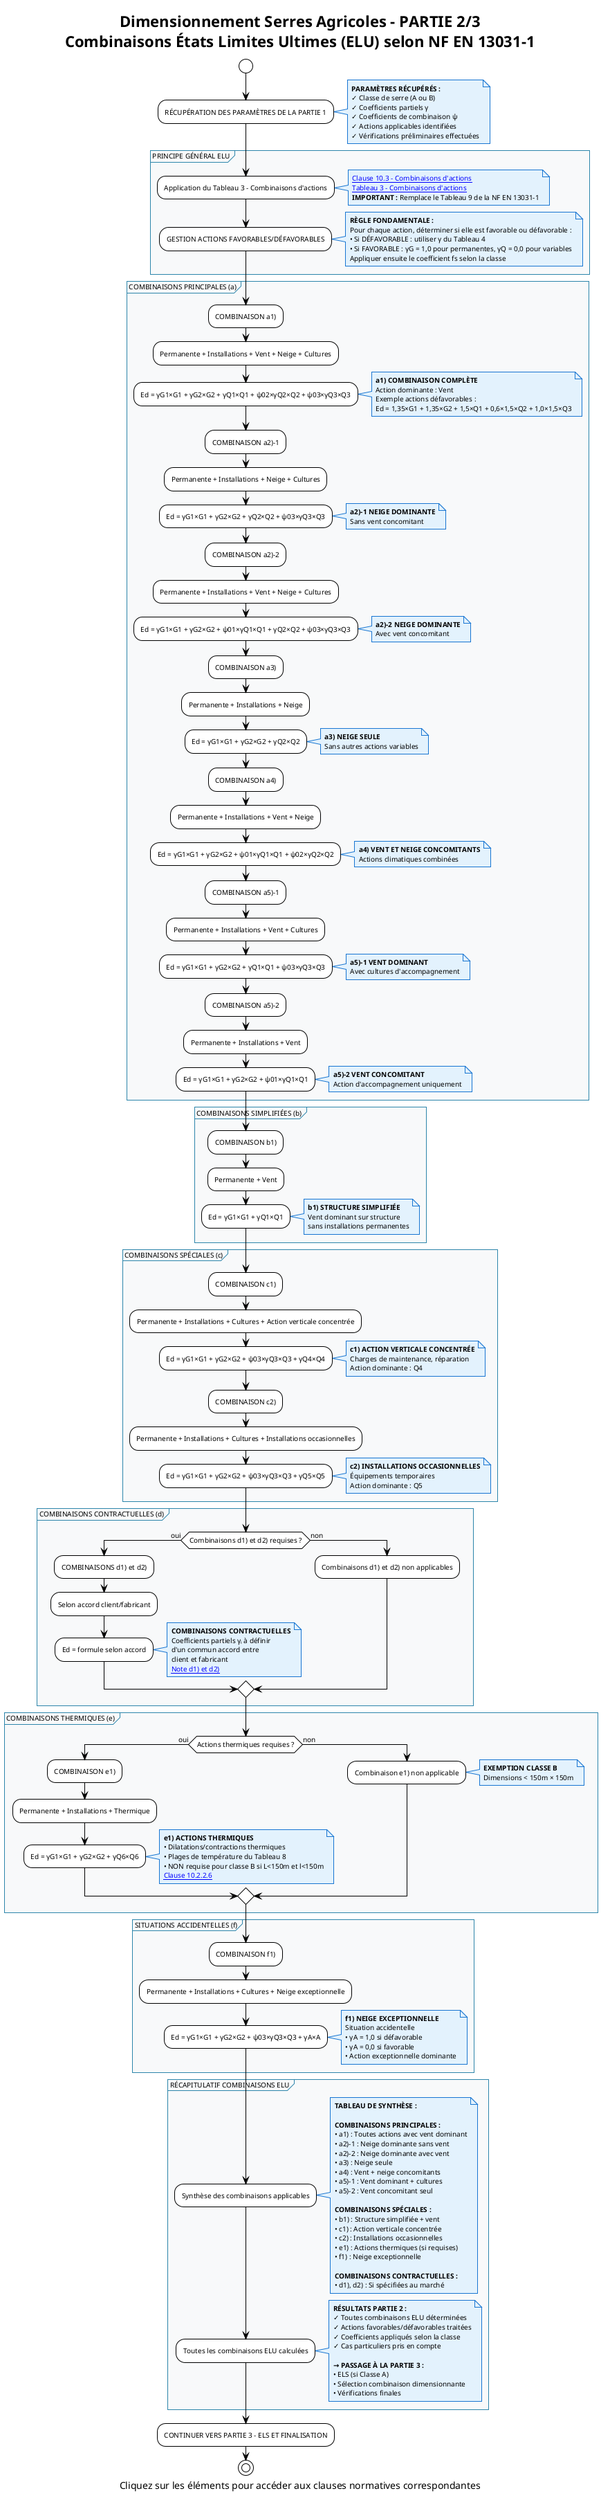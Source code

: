 @startuml

!theme plain
skinparam backgroundColor #FFFFFF
skinparam defaultFontSize 10
skinparam packageStyle rectangle
skinparam partition {
    BorderColor #2E86AB
    BackgroundColor #F8F9FA
}
skinparam note {
    BackgroundColor #E3F2FD
    BorderColor #1976D2
}

title Dimensionnement Serres Agricoles - PARTIE 2/3\nCombinaisons États Limites Ultimes (ELU) selon NF EN 13031-1
caption Cliquez sur les éléments pour accéder aux clauses normatives correspondantes

start

:RÉCUPÉRATION DES PARAMÈTRES DE LA PARTIE 1;
note right
**PARAMÈTRES RÉCUPÉRÉS :**
✓ Classe de serre (A ou B)
✓ Coefficients partiels γ
✓ Coefficients de combinaison ψ
✓ Actions applicables identifiées
✓ Vérifications préliminaires effectuées
end note

partition "PRINCIPE GÉNÉRAL ELU"  {
    :Application du Tableau 3 - Combinaisons d'actions;
    note right
    [[https://www.norme-en13031.fr/clause-10.3 Clause 10.3 - Combinaisons d'actions]]
    [[https://www.norme-en13031.fr/tableau-3 Tableau 3 - Combinaisons d'actions]]
    **IMPORTANT :** Remplace le Tableau 9 de la NF EN 13031-1
    end note
    
    :GESTION ACTIONS FAVORABLES/DÉFAVORABLES;
    note right
    **RÈGLE FONDAMENTALE :**
    Pour chaque action, déterminer si elle est favorable ou défavorable :
    • Si DÉFAVORABLE : utiliser γ du Tableau 4
    • Si FAVORABLE : γG = 1,0 pour permanentes, γQ = 0,0 pour variables
    Appliquer ensuite le coefficient fs selon la classe
    end note
}

partition "COMBINAISONS PRINCIPALES (a)" {
    :COMBINAISON a1);
    :Permanente + Installations + Vent + Neige + Cultures;
    :Ed = γG1×G1 + γG2×G2 + γQ1×Q1 + ψ02×γQ2×Q2 + ψ03×γQ3×Q3;
    note right
    **a1) COMBINAISON COMPLÈTE**
    Action dominante : Vent
    Exemple actions défavorables :
    Ed = 1,35×G1 + 1,35×G2 + 1,5×Q1 + 0,6×1,5×Q2 + 1,0×1,5×Q3
    end note
    
    :COMBINAISON a2)-1;
    :Permanente + Installations + Neige + Cultures;
    :Ed = γG1×G1 + γG2×G2 + γQ2×Q2 + ψ03×γQ3×Q3;
    note right
    **a2)-1 NEIGE DOMINANTE**
    Sans vent concomitant
    end note
    
    :COMBINAISON a2)-2;
    :Permanente + Installations + Vent + Neige + Cultures;
    :Ed = γG1×G1 + γG2×G2 + ψ01×γQ1×Q1 + γQ2×Q2 + ψ03×γQ3×Q3;
    note right
    **a2)-2 NEIGE DOMINANTE**
    Avec vent concomitant
    end note
    
    :COMBINAISON a3);
    :Permanente + Installations + Neige;
    :Ed = γG1×G1 + γG2×G2 + γQ2×Q2;
    note right
    **a3) NEIGE SEULE**
    Sans autres actions variables
    end note
    
    :COMBINAISON a4);
    :Permanente + Installations + Vent + Neige;
    :Ed = γG1×G1 + γG2×G2 + ψ01×γQ1×Q1 + ψ02×γQ2×Q2;
    note right
    **a4) VENT ET NEIGE CONCOMITANTS**
    Actions climatiques combinées
    end note
    
    :COMBINAISON a5)-1;
    :Permanente + Installations + Vent + Cultures;
    :Ed = γG1×G1 + γG2×G2 + γQ1×Q1 + ψ03×γQ3×Q3;
    note right
    **a5)-1 VENT DOMINANT**
    Avec cultures d'accompagnement
    end note
    
    :COMBINAISON a5)-2;
    :Permanente + Installations + Vent;
    :Ed = γG1×G1 + γG2×G2 + ψ01×γQ1×Q1;
    note right
    **a5)-2 VENT CONCOMITANT**
    Action d'accompagnement uniquement
    end note
}

partition "COMBINAISONS SIMPLIFIÉES (b)" {
    :COMBINAISON b1);
    :Permanente + Vent;
    :Ed = γG1×G1 + γQ1×Q1;
    note right
    **b1) STRUCTURE SIMPLIFIÉE**
    Vent dominant sur structure 
    sans installations permanentes
    end note
}

partition "COMBINAISONS SPÉCIALES (c)" {
    :COMBINAISON c1);
    :Permanente + Installations + Cultures + Action verticale concentrée;
    :Ed = γG1×G1 + γG2×G2 + ψ03×γQ3×Q3 + γQ4×Q4;
    note right
    **c1) ACTION VERTICALE CONCENTRÉE**
    Charges de maintenance, réparation
    Action dominante : Q4
    end note
    
    :COMBINAISON c2);
    :Permanente + Installations + Cultures + Installations occasionnelles;
    :Ed = γG1×G1 + γG2×G2 + ψ03×γQ3×Q3 + γQ5×Q5;
    note right
    **c2) INSTALLATIONS OCCASIONNELLES**
    Équipements temporaires
    Action dominante : Q5
    end note
}

partition "COMBINAISONS CONTRACTUELLES (d)" {
    if (Combinaisons d1) et d2) requises ?) then (oui)
        :COMBINAISONS d1) et d2);
        :Selon accord client/fabricant;
        :Ed = formule selon accord;
        note right
        **COMBINAISONS CONTRACTUELLES**
        Coefficients partiels γᵢ à définir 
        d'un commun accord entre 
        client et fabricant
        [[https://www.norme-en13031.fr/note-d1d2 Note d1) et d2)]]
        end note
    else (non)
        :Combinaisons d1) et d2) non applicables;
    endif
}

partition "COMBINAISONS THERMIQUES (e)" {
    if (Actions thermiques requises ?) then (oui)
        :COMBINAISON e1);
        :Permanente + Installations + Thermique;
        :Ed = γG1×G1 + γG2×G2 + γQ6×Q6;
        note right
        **e1) ACTIONS THERMIQUES**
        • Dilatations/contractions thermiques
        • Plages de température du Tableau 8
        • NON requise pour classe B si L<150m et l<150m
        [[https://www.norme-en13031.fr/clause-10.2.2.6 Clause 10.2.2.6]]
        end note
    else (non)
        :Combinaison e1) non applicable;
        note right
        **EXEMPTION CLASSE B**
        Dimensions < 150m × 150m
        end note
    endif
}

partition "SITUATIONS ACCIDENTELLES (f)" {
    :COMBINAISON f1);
    :Permanente + Installations + Cultures + Neige exceptionnelle;
    :Ed = γG1×G1 + γG2×G2 + ψ03×γQ3×Q3 + γA×A;
    note right
    **f1) NEIGE EXCEPTIONNELLE**
    Situation accidentelle
    • γA = 1,0 si défavorable
    • γA = 0,0 si favorable
    • Action exceptionnelle dominante
    end note
}

partition "RÉCAPITULATIF COMBINAISONS ELU" {
    :Synthèse des combinaisons applicables;
    note right
    **TABLEAU DE SYNTHÈSE :**
    
    **COMBINAISONS PRINCIPALES :**
    • a1) : Toutes actions avec vent dominant
    • a2)-1 : Neige dominante sans vent
    • a2)-2 : Neige dominante avec vent
    • a3) : Neige seule
    • a4) : Vent + neige concomitants
    • a5)-1 : Vent dominant + cultures
    • a5)-2 : Vent concomitant seul
    
    **COMBINAISONS SPÉCIALES :**
    • b1) : Structure simplifiée + vent
    • c1) : Action verticale concentrée
    • c2) : Installations occasionnelles
    • e1) : Actions thermiques (si requises)
    • f1) : Neige exceptionnelle
    
    **COMBINAISONS CONTRACTUELLES :**
    • d1), d2) : Si spécifiées au marché
    end note
    
    :Toutes les combinaisons ELU calculées;
    note right
    **RÉSULTATS PARTIE 2 :**
    ✓ Toutes combinaisons ELU déterminées
    ✓ Actions favorables/défavorables traitées
    ✓ Coefficients appliqués selon la classe
    ✓ Cas particuliers pris en compte
    
    **→ PASSAGE À LA PARTIE 3 :**
    • ELS (si Classe A)
    • Sélection combinaison dimensionnante
    • Vérifications finales
    end note
}

:CONTINUER VERS PARTIE 3 - ELS ET FINALISATION;

stop

@enduml